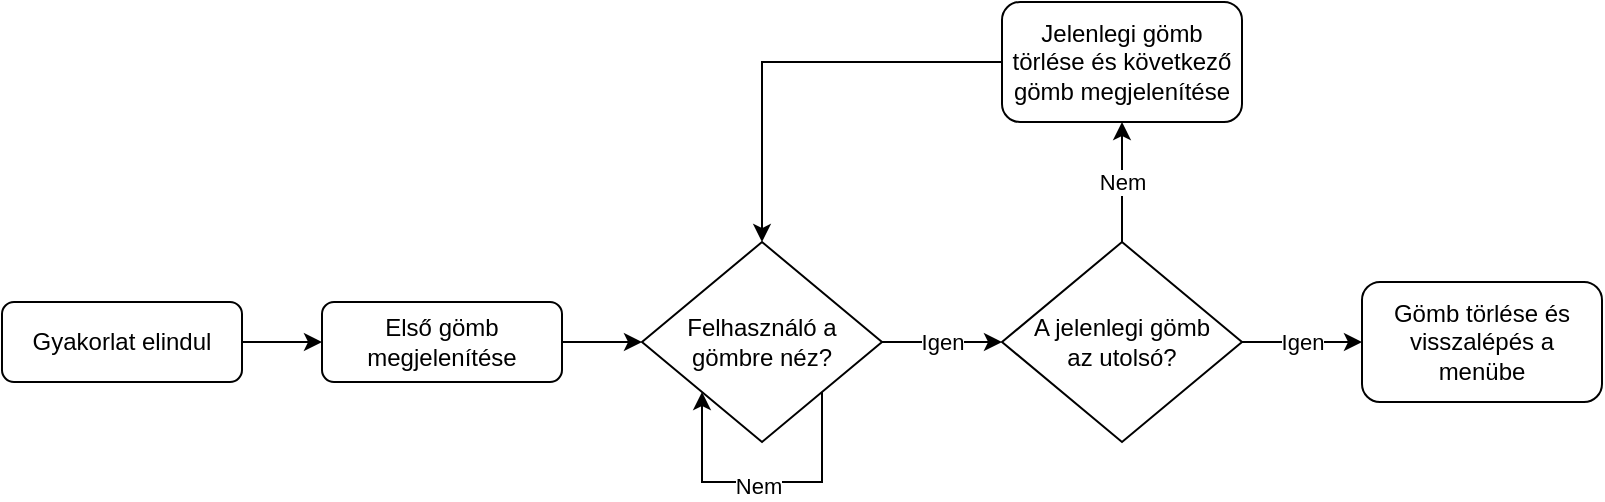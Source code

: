<mxfile version="21.2.3" type="github">
  <diagram id="C5RBs43oDa-KdzZeNtuy" name="Page-1">
    <mxGraphModel dx="2261" dy="766" grid="1" gridSize="10" guides="1" tooltips="1" connect="1" arrows="1" fold="1" page="1" pageScale="1" pageWidth="827" pageHeight="1169" math="0" shadow="0">
      <root>
        <mxCell id="WIyWlLk6GJQsqaUBKTNV-0" />
        <mxCell id="WIyWlLk6GJQsqaUBKTNV-1" parent="WIyWlLk6GJQsqaUBKTNV-0" />
        <mxCell id="rylyyFTry8_BPVAEMEPi-3" style="edgeStyle=orthogonalEdgeStyle;rounded=0;orthogonalLoop=1;jettySize=auto;html=1;" parent="WIyWlLk6GJQsqaUBKTNV-1" source="WIyWlLk6GJQsqaUBKTNV-3" target="rylyyFTry8_BPVAEMEPi-0" edge="1">
          <mxGeometry relative="1" as="geometry" />
        </mxCell>
        <mxCell id="WIyWlLk6GJQsqaUBKTNV-3" value="Gyakorlat elindul" style="rounded=1;whiteSpace=wrap;html=1;fontSize=12;glass=0;strokeWidth=1;shadow=0;" parent="WIyWlLk6GJQsqaUBKTNV-1" vertex="1">
          <mxGeometry x="-280" y="180" width="120" height="40" as="geometry" />
        </mxCell>
        <mxCell id="rylyyFTry8_BPVAEMEPi-7" value="Igen" style="edgeStyle=orthogonalEdgeStyle;rounded=0;orthogonalLoop=1;jettySize=auto;html=1;" parent="WIyWlLk6GJQsqaUBKTNV-1" source="WIyWlLk6GJQsqaUBKTNV-6" target="rylyyFTry8_BPVAEMEPi-6" edge="1">
          <mxGeometry relative="1" as="geometry" />
        </mxCell>
        <mxCell id="WIyWlLk6GJQsqaUBKTNV-6" value="Felhasználó a gömbre néz?" style="rhombus;whiteSpace=wrap;html=1;shadow=0;fontFamily=Helvetica;fontSize=12;align=center;strokeWidth=1;spacing=6;spacingTop=0;" parent="WIyWlLk6GJQsqaUBKTNV-1" vertex="1">
          <mxGeometry x="40" y="150" width="120" height="100" as="geometry" />
        </mxCell>
        <mxCell id="rylyyFTry8_BPVAEMEPi-1" style="edgeStyle=orthogonalEdgeStyle;rounded=0;orthogonalLoop=1;jettySize=auto;html=1;" parent="WIyWlLk6GJQsqaUBKTNV-1" source="rylyyFTry8_BPVAEMEPi-0" target="WIyWlLk6GJQsqaUBKTNV-6" edge="1">
          <mxGeometry relative="1" as="geometry" />
        </mxCell>
        <mxCell id="rylyyFTry8_BPVAEMEPi-0" value="Első gömb megjelenítése" style="rounded=1;whiteSpace=wrap;html=1;fontSize=12;glass=0;strokeWidth=1;shadow=0;" parent="WIyWlLk6GJQsqaUBKTNV-1" vertex="1">
          <mxGeometry x="-120" y="180" width="120" height="40" as="geometry" />
        </mxCell>
        <mxCell id="rylyyFTry8_BPVAEMEPi-12" value="Igen" style="edgeStyle=orthogonalEdgeStyle;rounded=0;orthogonalLoop=1;jettySize=auto;html=1;" parent="WIyWlLk6GJQsqaUBKTNV-1" source="rylyyFTry8_BPVAEMEPi-6" target="rylyyFTry8_BPVAEMEPi-11" edge="1">
          <mxGeometry relative="1" as="geometry" />
        </mxCell>
        <mxCell id="rylyyFTry8_BPVAEMEPi-14" value="Nem" style="edgeStyle=orthogonalEdgeStyle;rounded=0;orthogonalLoop=1;jettySize=auto;html=1;" parent="WIyWlLk6GJQsqaUBKTNV-1" source="rylyyFTry8_BPVAEMEPi-6" target="rylyyFTry8_BPVAEMEPi-13" edge="1">
          <mxGeometry relative="1" as="geometry" />
        </mxCell>
        <mxCell id="rylyyFTry8_BPVAEMEPi-6" value="A jelenlegi gömb&lt;br&gt;az utolsó?" style="rhombus;whiteSpace=wrap;html=1;shadow=0;fontFamily=Helvetica;fontSize=12;align=center;strokeWidth=1;spacing=6;spacingTop=0;" parent="WIyWlLk6GJQsqaUBKTNV-1" vertex="1">
          <mxGeometry x="220" y="150" width="120" height="100" as="geometry" />
        </mxCell>
        <mxCell id="rylyyFTry8_BPVAEMEPi-9" style="edgeStyle=orthogonalEdgeStyle;rounded=0;orthogonalLoop=1;jettySize=auto;html=1;exitX=1;exitY=1;exitDx=0;exitDy=0;entryX=0;entryY=1;entryDx=0;entryDy=0;" parent="WIyWlLk6GJQsqaUBKTNV-1" source="WIyWlLk6GJQsqaUBKTNV-6" target="WIyWlLk6GJQsqaUBKTNV-6" edge="1">
          <mxGeometry relative="1" as="geometry">
            <Array as="points">
              <mxPoint x="130" y="270" />
              <mxPoint x="70" y="270" />
            </Array>
          </mxGeometry>
        </mxCell>
        <mxCell id="rylyyFTry8_BPVAEMEPi-10" value="Nem" style="edgeLabel;html=1;align=center;verticalAlign=middle;resizable=0;points=[];" parent="rylyyFTry8_BPVAEMEPi-9" vertex="1" connectable="0">
          <mxGeometry x="0.027" y="2" relative="1" as="geometry">
            <mxPoint as="offset" />
          </mxGeometry>
        </mxCell>
        <mxCell id="rylyyFTry8_BPVAEMEPi-11" value="Gömb törlése és visszalépés a menübe" style="rounded=1;whiteSpace=wrap;html=1;shadow=0;strokeWidth=1;spacing=6;spacingTop=0;" parent="WIyWlLk6GJQsqaUBKTNV-1" vertex="1">
          <mxGeometry x="400" y="170" width="120" height="60" as="geometry" />
        </mxCell>
        <mxCell id="rylyyFTry8_BPVAEMEPi-15" style="edgeStyle=orthogonalEdgeStyle;rounded=0;orthogonalLoop=1;jettySize=auto;html=1;" parent="WIyWlLk6GJQsqaUBKTNV-1" source="rylyyFTry8_BPVAEMEPi-13" target="WIyWlLk6GJQsqaUBKTNV-6" edge="1">
          <mxGeometry relative="1" as="geometry" />
        </mxCell>
        <mxCell id="rylyyFTry8_BPVAEMEPi-13" value="Jelenlegi gömb törlése és következő gömb megjelenítése" style="rounded=1;whiteSpace=wrap;html=1;shadow=0;strokeWidth=1;spacing=6;spacingTop=0;" parent="WIyWlLk6GJQsqaUBKTNV-1" vertex="1">
          <mxGeometry x="220" y="30" width="120" height="60" as="geometry" />
        </mxCell>
      </root>
    </mxGraphModel>
  </diagram>
</mxfile>
